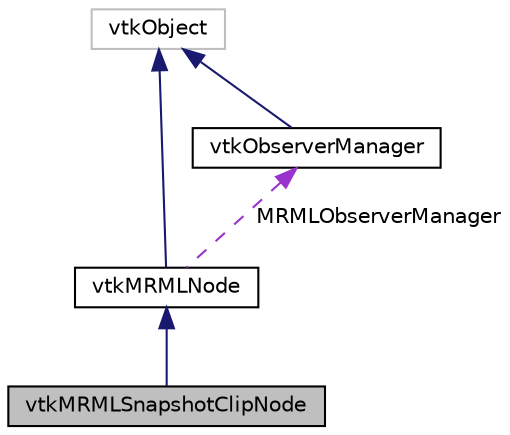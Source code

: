 digraph "vtkMRMLSnapshotClipNode"
{
  bgcolor="transparent";
  edge [fontname="Helvetica",fontsize="10",labelfontname="Helvetica",labelfontsize="10"];
  node [fontname="Helvetica",fontsize="10",shape=record];
  Node3 [label="vtkMRMLSnapshotClipNode",height=0.2,width=0.4,color="black", fillcolor="grey75", style="filled", fontcolor="black"];
  Node4 -> Node3 [dir="back",color="midnightblue",fontsize="10",style="solid",fontname="Helvetica"];
  Node4 [label="vtkMRMLNode",height=0.2,width=0.4,color="black",URL="$classvtkMRMLNode.html",tooltip="Abstract Superclass for all specific types of MRML nodes. "];
  Node5 -> Node4 [dir="back",color="midnightblue",fontsize="10",style="solid",fontname="Helvetica"];
  Node5 [label="vtkObject",height=0.2,width=0.4,color="grey75"];
  Node6 -> Node4 [dir="back",color="darkorchid3",fontsize="10",style="dashed",label=" MRMLObserverManager" ,fontname="Helvetica"];
  Node6 [label="vtkObserverManager",height=0.2,width=0.4,color="black",URL="$classvtkObserverManager.html",tooltip="Manages adding and deleting of obserevers with events. "];
  Node5 -> Node6 [dir="back",color="midnightblue",fontsize="10",style="solid",fontname="Helvetica"];
}
